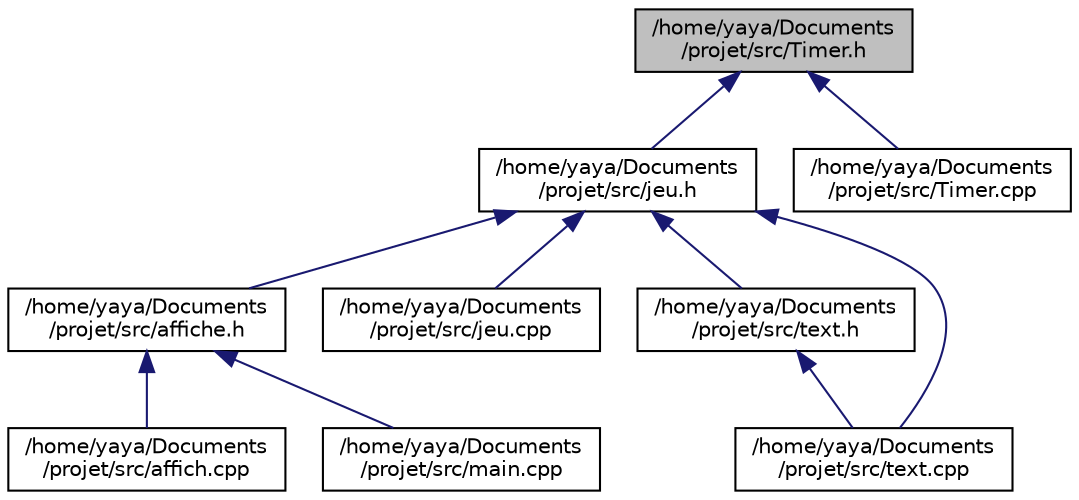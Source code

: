 digraph "/home/yaya/Documents/projet/src/Timer.h"
{
 // LATEX_PDF_SIZE
  edge [fontname="Helvetica",fontsize="10",labelfontname="Helvetica",labelfontsize="10"];
  node [fontname="Helvetica",fontsize="10",shape=record];
  Node1 [label="/home/yaya/Documents\l/projet/src/Timer.h",height=0.2,width=0.4,color="black", fillcolor="grey75", style="filled", fontcolor="black",tooltip=" "];
  Node1 -> Node2 [dir="back",color="midnightblue",fontsize="10",style="solid"];
  Node2 [label="/home/yaya/Documents\l/projet/src/jeu.h",height=0.2,width=0.4,color="black", fillcolor="white", style="filled",URL="$jeu_8h.html",tooltip=" "];
  Node2 -> Node3 [dir="back",color="midnightblue",fontsize="10",style="solid"];
  Node3 [label="/home/yaya/Documents\l/projet/src/affiche.h",height=0.2,width=0.4,color="black", fillcolor="white", style="filled",URL="$affiche_8h.html",tooltip=" "];
  Node3 -> Node4 [dir="back",color="midnightblue",fontsize="10",style="solid"];
  Node4 [label="/home/yaya/Documents\l/projet/src/affich.cpp",height=0.2,width=0.4,color="black", fillcolor="white", style="filled",URL="$affich_8cpp.html",tooltip=" "];
  Node3 -> Node5 [dir="back",color="midnightblue",fontsize="10",style="solid"];
  Node5 [label="/home/yaya/Documents\l/projet/src/main.cpp",height=0.2,width=0.4,color="black", fillcolor="white", style="filled",URL="$main_8cpp.html",tooltip=" "];
  Node2 -> Node6 [dir="back",color="midnightblue",fontsize="10",style="solid"];
  Node6 [label="/home/yaya/Documents\l/projet/src/jeu.cpp",height=0.2,width=0.4,color="black", fillcolor="white", style="filled",URL="$jeu_8cpp.html",tooltip=" "];
  Node2 -> Node7 [dir="back",color="midnightblue",fontsize="10",style="solid"];
  Node7 [label="/home/yaya/Documents\l/projet/src/text.h",height=0.2,width=0.4,color="black", fillcolor="white", style="filled",URL="$text_8h.html",tooltip=" "];
  Node7 -> Node8 [dir="back",color="midnightblue",fontsize="10",style="solid"];
  Node8 [label="/home/yaya/Documents\l/projet/src/text.cpp",height=0.2,width=0.4,color="black", fillcolor="white", style="filled",URL="$text_8cpp.html",tooltip=" "];
  Node2 -> Node8 [dir="back",color="midnightblue",fontsize="10",style="solid"];
  Node1 -> Node9 [dir="back",color="midnightblue",fontsize="10",style="solid"];
  Node9 [label="/home/yaya/Documents\l/projet/src/Timer.cpp",height=0.2,width=0.4,color="black", fillcolor="white", style="filled",URL="$_timer_8cpp.html",tooltip=" "];
}
